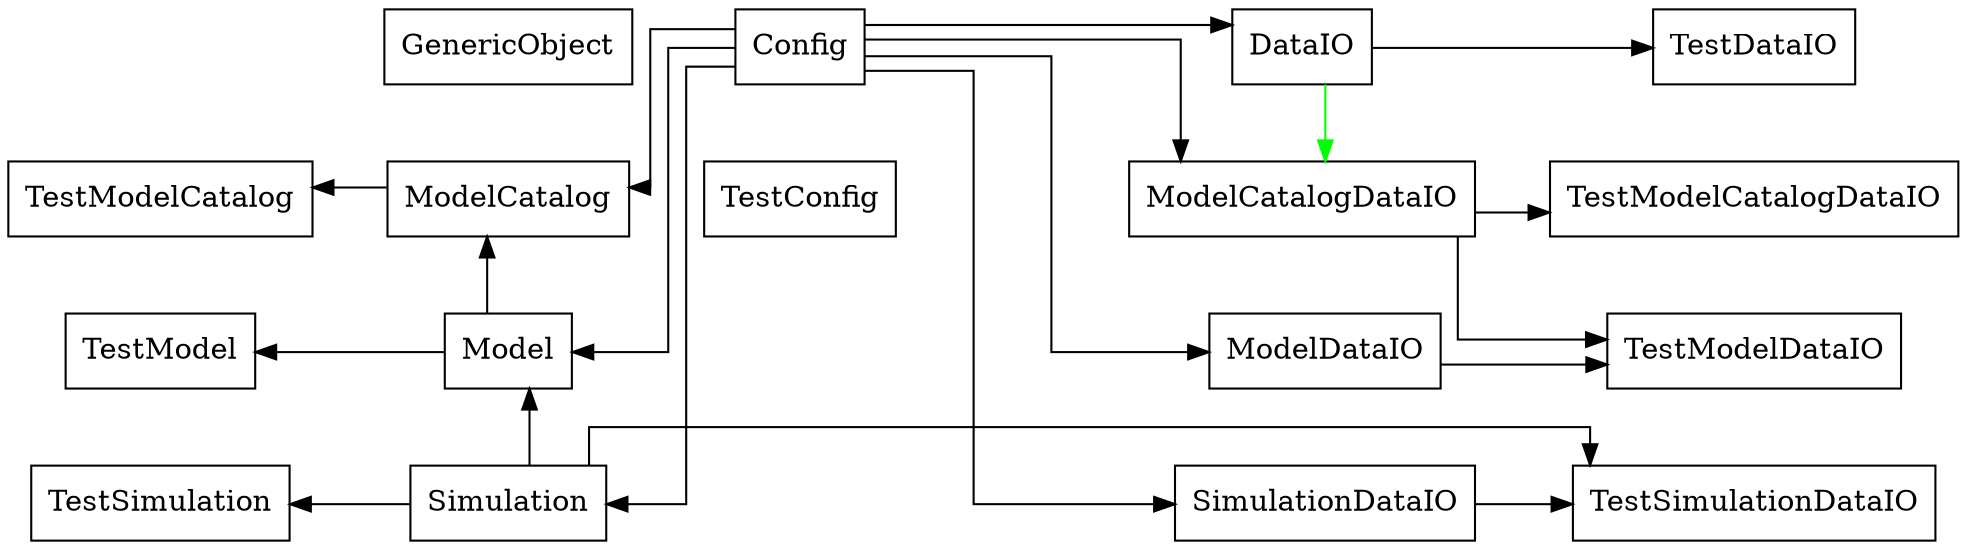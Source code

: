 digraph "classes" {
charset="utf-8"
nodesep=0.5;
rankdir="TB";
edge [ constraint=False ];
splines="ortho";
"Config"[label= "Config" , shape="record"];
"DataIO"[label= "DataIO" , shape="record"];
"GenericObject"[label= "GenericObject" , shape="record"];
"Model"[label= "Model" , shape="record"];
"ModelCatalog"[label= "ModelCatalog" , shape="record"];
"ModelCatalogDataIO"[label= "ModelCatalogDataIO" , shape="record"];
"ModelDataIO"[label= "ModelDataIO" , shape="record"];
"Simulation"[label= "Simulation" , shape="record"];
"SimulationDataIO"[label= "SimulationDataIO" , shape="record"];
"TestConfig"[label= "TestConfig" , shape="record"];
"TestDataIO"[label= "TestDataIO" , shape="record"];
"TestModel"[label= "TestModel" , shape="record"];
"TestModelCatalog"[label= "TestModelCatalog" , shape="record"];
"TestModelCatalogDataIO"[label= "TestModelCatalogDataIO" , shape="record"];
"TestModelDataIO"[label= "TestModelDataIO" , shape="record"];
"TestSimulation"[label= "TestSimulation" , shape="record"];
"TestSimulationDataIO"[label= "TestSimulationDataIO" , shape="record"];

"_d0" [label="_d0", shape="record" style=invis];
"_d1" [label="_d1", shape="record" style=invis];
"_d2" [label="_d2", shape="record" style=invis];

{rank= tb "_d0"->"TestModelCatalog"->"TestModel"->"TestSimulation" [constraint=true style=invis]};
{rank= tb "GenericObject"->"ModelCatalog"->"Model"->"Simulation" [constraint=true style=invis]};
{rank= tb "Config"->"TestConfig"->"_d1"->"_d2" [constraint=true style=invis]};
{rank= tb "DataIO"->"ModelCatalogDataIO"->"ModelDataIO"->"SimulationDataIO" [constraint=true style=invis]};
{rank= tb "TestDataIO"->"TestModelCatalogDataIO"->"TestModelDataIO"->"TestSimulationDataIO" [constraint=true style=invis]};
{rank= same TestModelCatalog->ModelCatalog->TestConfig->ModelCatalogDataIO->TestModelCatalogDataIO [constraint=True style=invis]};
"Config"->"DataIO";
"DataIO"->"TestDataIO";
"ModelCatalog"->"TestModelCatalog";
"Config"->"ModelCatalog";
"Model"->"ModelCatalog";
"Config"->"ModelCatalogDataIO";
"ModelCatalogDataIO"->"TestModelCatalogDataIO";
"Model"->"TestModel";
"Config"->"Model";
"Simulation"->"Model";
"Config"->"ModelDataIO";
"ModelCatalogDataIO"->"TestModelDataIO";
"ModelDataIO"->"TestModelDataIO";
"Simulation"->"TestSimulation";
"Config"->"Simulation";
"Config"->"SimulationDataIO";
"Simulation"->"TestSimulationDataIO";
"SimulationDataIO"->"TestSimulationDataIO";
"DataIO"->"ModelCatalogDataIO" [color="green"];
}